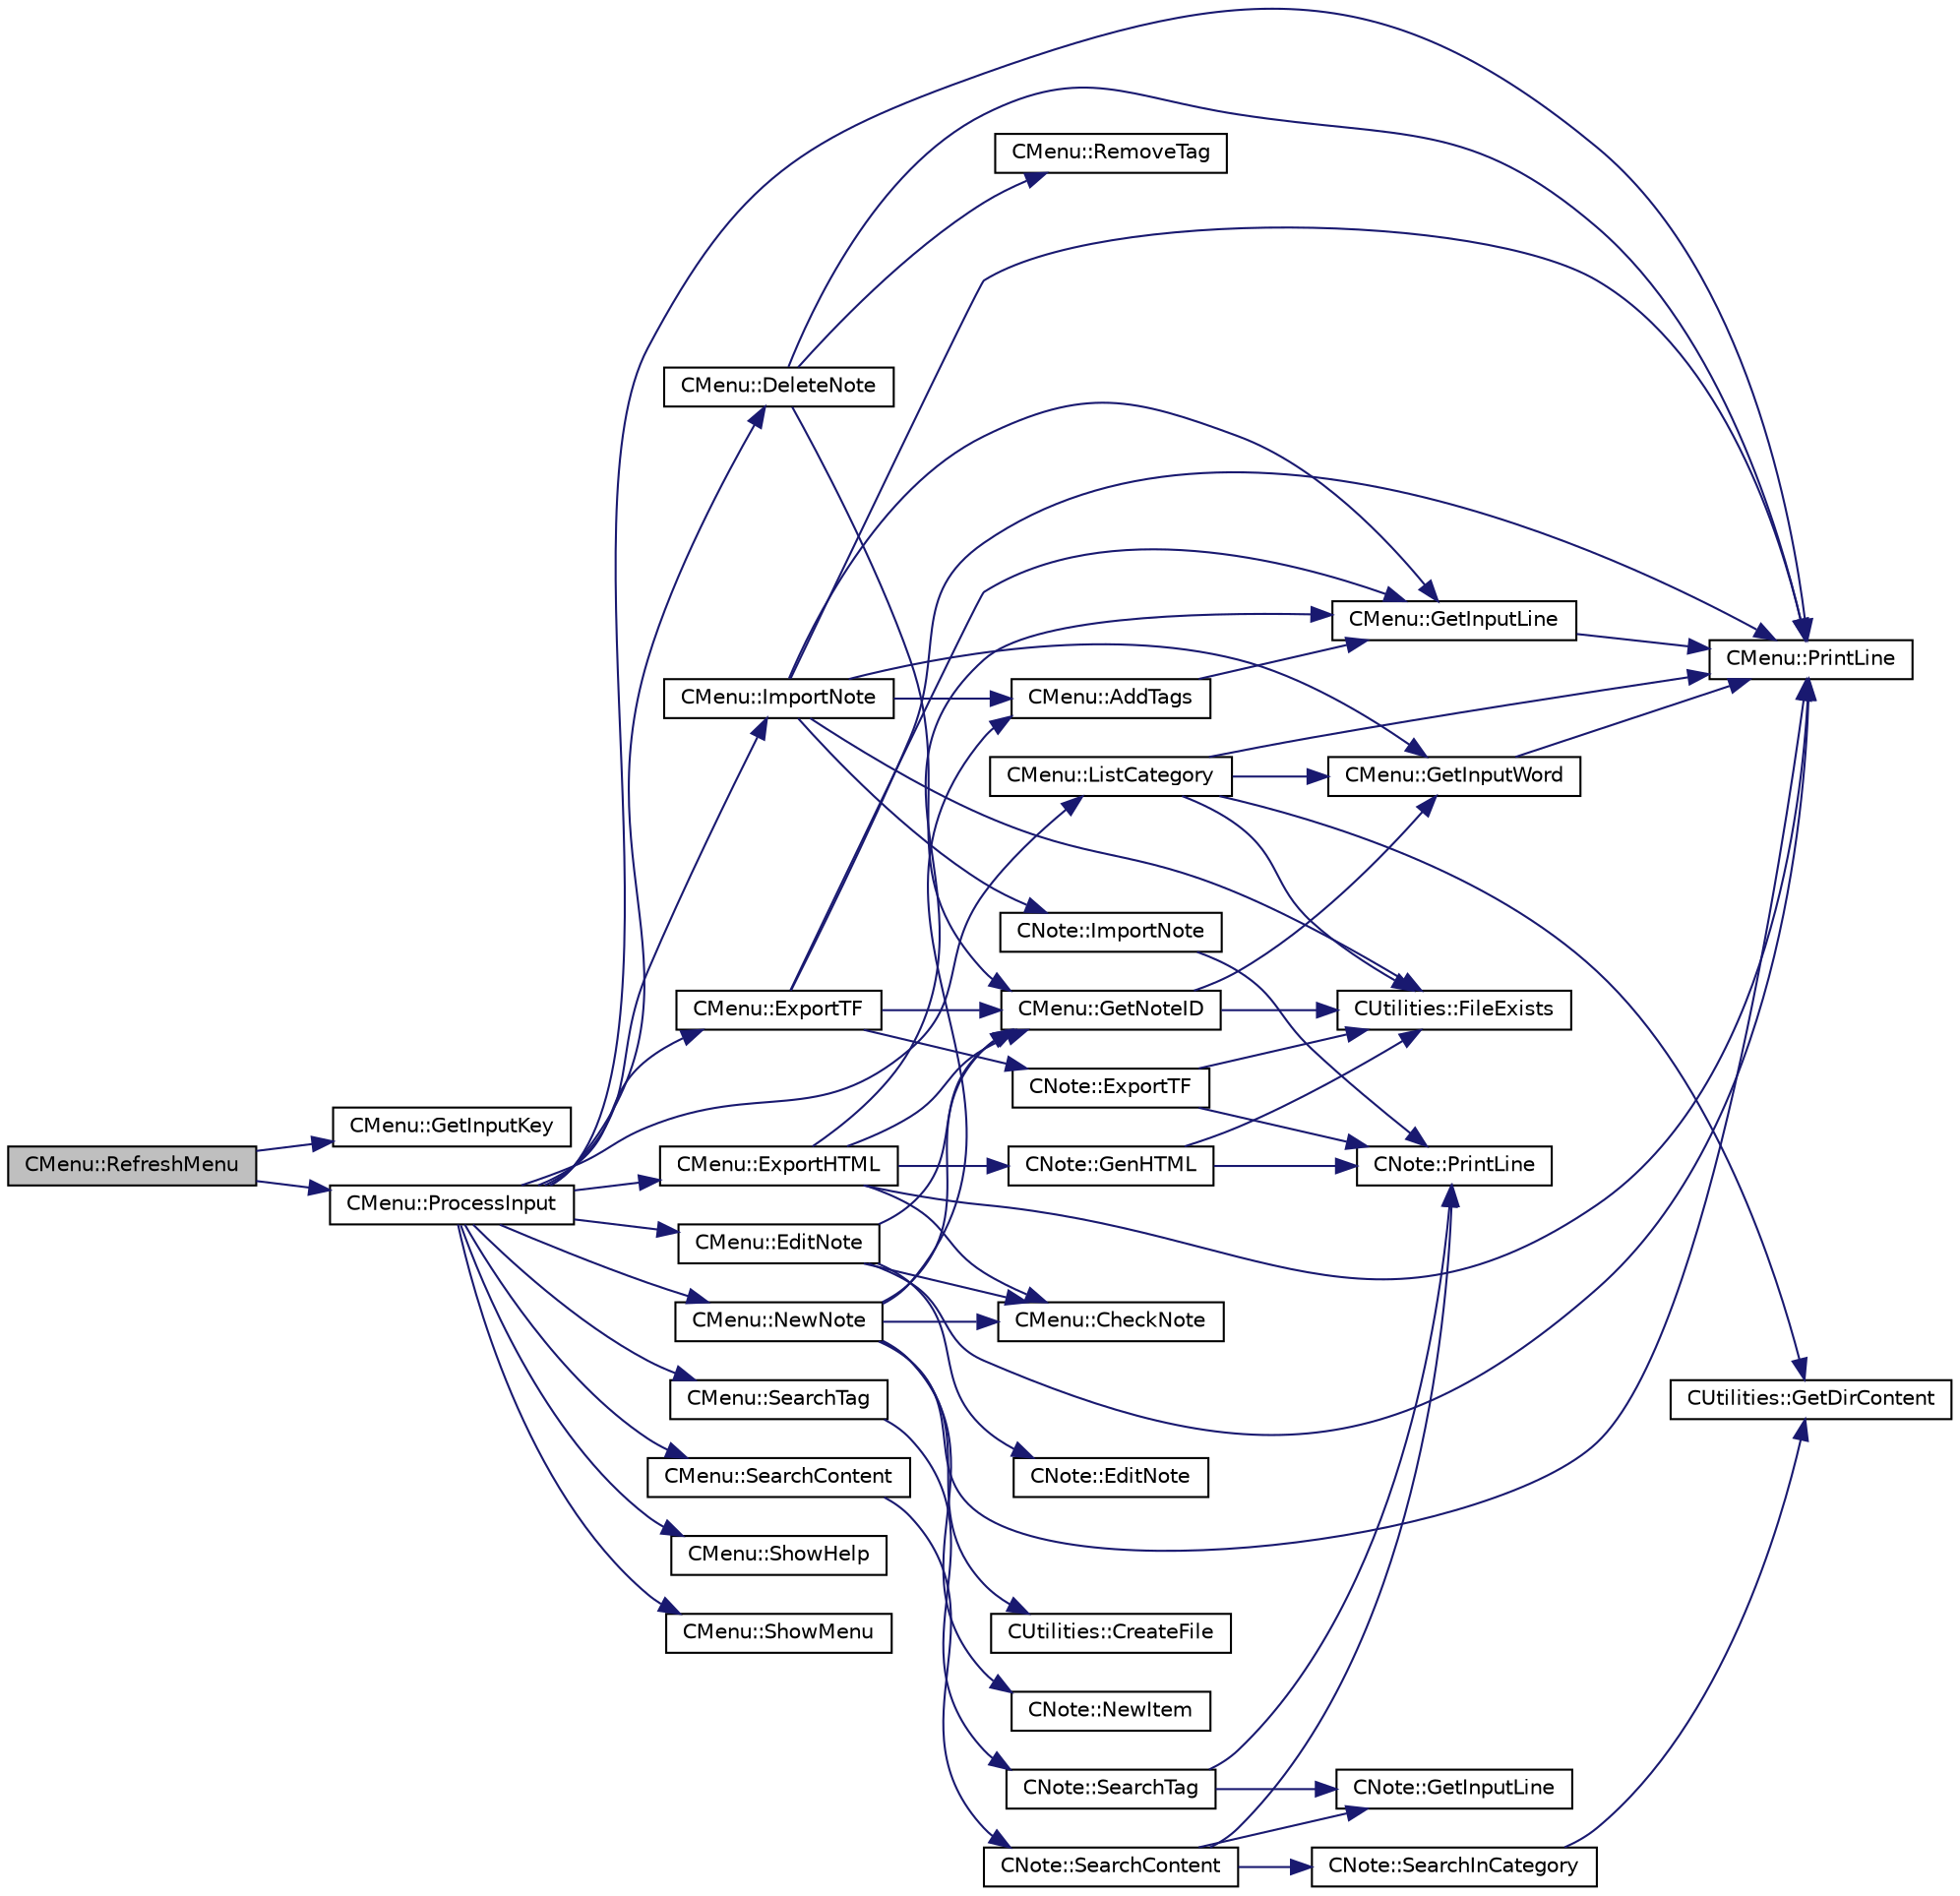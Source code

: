 digraph "CMenu::RefreshMenu"
{
 // LATEX_PDF_SIZE
  edge [fontname="Helvetica",fontsize="10",labelfontname="Helvetica",labelfontsize="10"];
  node [fontname="Helvetica",fontsize="10",shape=record];
  rankdir="LR";
  Node1 [label="CMenu::RefreshMenu",height=0.2,width=0.4,color="black", fillcolor="grey75", style="filled", fontcolor="black",tooltip="Does the menu refresing after each keypress and decides what to do."];
  Node1 -> Node2 [color="midnightblue",fontsize="10",style="solid",fontname="Helvetica"];
  Node2 [label="CMenu::GetInputKey",height=0.2,width=0.4,color="black", fillcolor="white", style="filled",URL="$classCMenu.html#affb834a2be89bde1c79649e39e461f7d",tooltip="Reads users input from stdin (one key)."];
  Node1 -> Node3 [color="midnightblue",fontsize="10",style="solid",fontname="Helvetica"];
  Node3 [label="CMenu::ProcessInput",height=0.2,width=0.4,color="black", fillcolor="white", style="filled",URL="$classCMenu.html#af08a860a6c7e43ba30ec7d2eef045d81",tooltip="Decides what to do accoarding to input char."];
  Node3 -> Node4 [color="midnightblue",fontsize="10",style="solid",fontname="Helvetica"];
  Node4 [label="CMenu::DeleteNote",height=0.2,width=0.4,color="black", fillcolor="white", style="filled",URL="$classCMenu.html#a51faa3879c71d886ce7b13f9191dbe28",tooltip="After identifying a note attempts to delete it."];
  Node4 -> Node5 [color="midnightblue",fontsize="10",style="solid",fontname="Helvetica"];
  Node5 [label="CMenu::GetNoteID",height=0.2,width=0.4,color="black", fillcolor="white", style="filled",URL="$classCMenu.html#a6b2f7aca8de9f375f64d889c7468dee8",tooltip="Asks for category and note name. Check if only right characters were input. Checks if category and na..."];
  Node5 -> Node6 [color="midnightblue",fontsize="10",style="solid",fontname="Helvetica"];
  Node6 [label="CUtilities::FileExists",height=0.2,width=0.4,color="black", fillcolor="white", style="filled",URL="$classCUtilities.html#a63f40487b633db992dfcb6e087d6a8d5",tooltip="Checks if a file (for example a note) exists."];
  Node5 -> Node7 [color="midnightblue",fontsize="10",style="solid",fontname="Helvetica"];
  Node7 [label="CMenu::GetInputWord",height=0.2,width=0.4,color="black", fillcolor="white", style="filled",URL="$classCMenu.html#a60d2e9eb6c1af0f20e68c5810dec6bea",tooltip="Prints a message and then waits until newline. Only alfanumeral char are allowed and must be one word..."];
  Node7 -> Node8 [color="midnightblue",fontsize="10",style="solid",fontname="Helvetica"];
  Node8 [label="CMenu::PrintLine",height=0.2,width=0.4,color="black", fillcolor="white", style="filled",URL="$classCMenu.html#af4b786b21df464cd12087782f7a552e3",tooltip="Prints the line in argument to stdout."];
  Node4 -> Node8 [color="midnightblue",fontsize="10",style="solid",fontname="Helvetica"];
  Node4 -> Node9 [color="midnightblue",fontsize="10",style="solid",fontname="Helvetica"];
  Node9 [label="CMenu::RemoveTag",height=0.2,width=0.4,color="black", fillcolor="white", style="filled",URL="$classCMenu.html#a32ac2cd3f38b702d1536b054f687295d",tooltip="Removes a line in dev_tags file."];
  Node3 -> Node10 [color="midnightblue",fontsize="10",style="solid",fontname="Helvetica"];
  Node10 [label="CMenu::EditNote",height=0.2,width=0.4,color="black", fillcolor="white", style="filled",URL="$classCMenu.html#a178c45ee756543d4a69d1cb1406c2a37",tooltip="Calls function on class CNote and starts editig a note of a type."];
  Node10 -> Node11 [color="midnightblue",fontsize="10",style="solid",fontname="Helvetica"];
  Node11 [label="CMenu::CheckNote",height=0.2,width=0.4,color="black", fillcolor="white", style="filled",URL="$classCMenu.html#ac4952223c6fe586190118434bad4e6f2",tooltip="Checks what category of note is in struct note_id and returns ptr to object of the right note categor..."];
  Node10 -> Node12 [color="midnightblue",fontsize="10",style="solid",fontname="Helvetica"];
  Node12 [label="CNote::EditNote",height=0.2,width=0.4,color="black", fillcolor="white", style="filled",URL="$classCNote.html#ab70b3b415e501752098cf8b95c5a2870",tooltip="Edits note of its type."];
  Node10 -> Node5 [color="midnightblue",fontsize="10",style="solid",fontname="Helvetica"];
  Node10 -> Node8 [color="midnightblue",fontsize="10",style="solid",fontname="Helvetica"];
  Node3 -> Node13 [color="midnightblue",fontsize="10",style="solid",fontname="Helvetica"];
  Node13 [label="CMenu::ExportHTML",height=0.2,width=0.4,color="black", fillcolor="white", style="filled",URL="$classCMenu.html#aaa1356a17eda88ad04d9c46557ccda3b",tooltip="Reads note category and name and then calls method on CNote and exoports the note as a text file."];
  Node13 -> Node11 [color="midnightblue",fontsize="10",style="solid",fontname="Helvetica"];
  Node13 -> Node14 [color="midnightblue",fontsize="10",style="solid",fontname="Helvetica"];
  Node14 [label="CNote::GenHTML",height=0.2,width=0.4,color="black", fillcolor="white", style="filled",URL="$classCNote.html#a6356581c95b7d64db653d762c3fb130a",tooltip="Reads a note and saves it a an HTML File in the right format."];
  Node14 -> Node6 [color="midnightblue",fontsize="10",style="solid",fontname="Helvetica"];
  Node14 -> Node15 [color="midnightblue",fontsize="10",style="solid",fontname="Helvetica"];
  Node15 [label="CNote::PrintLine",height=0.2,width=0.4,color="black", fillcolor="white", style="filled",URL="$classCNote.html#a3f4ada896501a9c6889104322dd20b4b",tooltip="Prints a line to stdout from the argument string."];
  Node13 -> Node16 [color="midnightblue",fontsize="10",style="solid",fontname="Helvetica"];
  Node16 [label="CMenu::GetInputLine",height=0.2,width=0.4,color="black", fillcolor="white", style="filled",URL="$classCMenu.html#a5e94130334b846986299cfe8d773dfcb",tooltip="Prints out a message and reads until newline. Returns read string."];
  Node16 -> Node8 [color="midnightblue",fontsize="10",style="solid",fontname="Helvetica"];
  Node13 -> Node5 [color="midnightblue",fontsize="10",style="solid",fontname="Helvetica"];
  Node13 -> Node8 [color="midnightblue",fontsize="10",style="solid",fontname="Helvetica"];
  Node3 -> Node17 [color="midnightblue",fontsize="10",style="solid",fontname="Helvetica"];
  Node17 [label="CMenu::ExportTF",height=0.2,width=0.4,color="black", fillcolor="white", style="filled",URL="$classCMenu.html#a28d742d0b8ad4d4bbd5a6c3fe0c5d12b",tooltip="Reads note's path. Calls method on CNote and attempts to import a note as of std category."];
  Node17 -> Node18 [color="midnightblue",fontsize="10",style="solid",fontname="Helvetica"];
  Node18 [label="CNote::ExportTF",height=0.2,width=0.4,color="black", fillcolor="white", style="filled",URL="$classCNote.html#a4cadb84390a3cd886eec988e6d96c7d4",tooltip="Copies a note content into a new text file."];
  Node18 -> Node6 [color="midnightblue",fontsize="10",style="solid",fontname="Helvetica"];
  Node18 -> Node15 [color="midnightblue",fontsize="10",style="solid",fontname="Helvetica"];
  Node17 -> Node16 [color="midnightblue",fontsize="10",style="solid",fontname="Helvetica"];
  Node17 -> Node5 [color="midnightblue",fontsize="10",style="solid",fontname="Helvetica"];
  Node17 -> Node8 [color="midnightblue",fontsize="10",style="solid",fontname="Helvetica"];
  Node3 -> Node19 [color="midnightblue",fontsize="10",style="solid",fontname="Helvetica"];
  Node19 [label="CMenu::ImportNote",height=0.2,width=0.4,color="black", fillcolor="white", style="filled",URL="$classCMenu.html#adf9fed559b19cd0ae76a395e67e405c9",tooltip="Calls method on CNote and imports a text note after getting it name from the user."];
  Node19 -> Node20 [color="midnightblue",fontsize="10",style="solid",fontname="Helvetica"];
  Node20 [label="CMenu::AddTags",height=0.2,width=0.4,color="black", fillcolor="white", style="filled",URL="$classCMenu.html#a9719c88900c130cc7f071d261c089bdb",tooltip="Reads a string from the user and the puts it into dev_tags file."];
  Node20 -> Node16 [color="midnightblue",fontsize="10",style="solid",fontname="Helvetica"];
  Node19 -> Node6 [color="midnightblue",fontsize="10",style="solid",fontname="Helvetica"];
  Node19 -> Node16 [color="midnightblue",fontsize="10",style="solid",fontname="Helvetica"];
  Node19 -> Node7 [color="midnightblue",fontsize="10",style="solid",fontname="Helvetica"];
  Node19 -> Node21 [color="midnightblue",fontsize="10",style="solid",fontname="Helvetica"];
  Node21 [label="CNote::ImportNote",height=0.2,width=0.4,color="black", fillcolor="white", style="filled",URL="$classCNote.html#af3015a8780f55a8712253695ef11cb34",tooltip="Attempts to read a text file and if possible copies it into a note file and saves it."];
  Node21 -> Node15 [color="midnightblue",fontsize="10",style="solid",fontname="Helvetica"];
  Node19 -> Node8 [color="midnightblue",fontsize="10",style="solid",fontname="Helvetica"];
  Node3 -> Node22 [color="midnightblue",fontsize="10",style="solid",fontname="Helvetica"];
  Node22 [label="CMenu::ListCategory",height=0.2,width=0.4,color="black", fillcolor="white", style="filled",URL="$classCMenu.html#ad280f61d1770ebb3c51c3304a73ce03e",tooltip="After reading category name, lists all notes in a category."];
  Node22 -> Node6 [color="midnightblue",fontsize="10",style="solid",fontname="Helvetica"];
  Node22 -> Node23 [color="midnightblue",fontsize="10",style="solid",fontname="Helvetica"];
  Node23 [label="CUtilities::GetDirContent",height=0.2,width=0.4,color="black", fillcolor="white", style="filled",URL="$classCUtilities.html#a98a3394596f433a7bed6bc572dfb7071",tooltip="Iterates through all files in a folder and then returns those filenames."];
  Node22 -> Node7 [color="midnightblue",fontsize="10",style="solid",fontname="Helvetica"];
  Node22 -> Node8 [color="midnightblue",fontsize="10",style="solid",fontname="Helvetica"];
  Node3 -> Node24 [color="midnightblue",fontsize="10",style="solid",fontname="Helvetica"];
  Node24 [label="CMenu::NewNote",height=0.2,width=0.4,color="black", fillcolor="white", style="filled",URL="$classCMenu.html#ac453997a9ac128d7e0f8543d727f9450",tooltip="Calls function on class CNote and creates a note that suits circumstances."];
  Node24 -> Node20 [color="midnightblue",fontsize="10",style="solid",fontname="Helvetica"];
  Node24 -> Node11 [color="midnightblue",fontsize="10",style="solid",fontname="Helvetica"];
  Node24 -> Node25 [color="midnightblue",fontsize="10",style="solid",fontname="Helvetica"];
  Node25 [label="CUtilities::CreateFile",height=0.2,width=0.4,color="black", fillcolor="white", style="filled",URL="$classCUtilities.html#ac921a6c5df9ee4ee52b1ff78e4cdb7ee",tooltip="Creates an empty file on the given path."];
  Node24 -> Node5 [color="midnightblue",fontsize="10",style="solid",fontname="Helvetica"];
  Node24 -> Node26 [color="midnightblue",fontsize="10",style="solid",fontname="Helvetica"];
  Node26 [label="CNote::NewItem",height=0.2,width=0.4,color="black", fillcolor="white", style="filled",URL="$classCNote.html#a23cd2875f004dda19febec6356797704",tooltip="Creates new note of its type."];
  Node24 -> Node8 [color="midnightblue",fontsize="10",style="solid",fontname="Helvetica"];
  Node3 -> Node8 [color="midnightblue",fontsize="10",style="solid",fontname="Helvetica"];
  Node3 -> Node27 [color="midnightblue",fontsize="10",style="solid",fontname="Helvetica"];
  Node27 [label="CMenu::SearchContent",height=0.2,width=0.4,color="black", fillcolor="white", style="filled",URL="$classCMenu.html#adaadb89c257038817ff7b2944d91e14b",tooltip="Reads searched string and then goes throught all notes and searches for matches. Prints result."];
  Node27 -> Node28 [color="midnightblue",fontsize="10",style="solid",fontname="Helvetica"];
  Node28 [label="CNote::SearchContent",height=0.2,width=0.4,color="black", fillcolor="white", style="filled",URL="$classCNote.html#a76e5bcdb472b126fa9c785e468955491",tooltip="Reads what you are searching for. Searches throught all files and retruns all matches."];
  Node28 -> Node29 [color="midnightblue",fontsize="10",style="solid",fontname="Helvetica"];
  Node29 [label="CNote::GetInputLine",height=0.2,width=0.4,color="black", fillcolor="white", style="filled",URL="$classCNote.html#a503cdc32ab502847c764e194bf53ee6d",tooltip="Reads a line from stdin and returns it."];
  Node28 -> Node15 [color="midnightblue",fontsize="10",style="solid",fontname="Helvetica"];
  Node28 -> Node30 [color="midnightblue",fontsize="10",style="solid",fontname="Helvetica"];
  Node30 [label="CNote::SearchInCategory",height=0.2,width=0.4,color="black", fillcolor="white", style="filled",URL="$classCNote.html#aca942b775a482305d58184fe99900595",tooltip="Searches throught a category of notes that is being specified in arguments and searches for math of '..."];
  Node30 -> Node23 [color="midnightblue",fontsize="10",style="solid",fontname="Helvetica"];
  Node3 -> Node31 [color="midnightblue",fontsize="10",style="solid",fontname="Helvetica"];
  Node31 [label="CMenu::SearchTag",height=0.2,width=0.4,color="black", fillcolor="white", style="filled",URL="$classCMenu.html#a318e267770edcec27d13f7795b8b2b01",tooltip="After reading the tag goes through dev_tags file and attpemts to find matches. Prints out the result."];
  Node31 -> Node32 [color="midnightblue",fontsize="10",style="solid",fontname="Helvetica"];
  Node32 [label="CNote::SearchTag",height=0.2,width=0.4,color="black", fillcolor="white", style="filled",URL="$classCNote.html#a3f49a0c00d1e7773705ebc5d7ab59fee",tooltip="Searches through tag_dev file and attempts to find a category and note match."];
  Node32 -> Node29 [color="midnightblue",fontsize="10",style="solid",fontname="Helvetica"];
  Node32 -> Node15 [color="midnightblue",fontsize="10",style="solid",fontname="Helvetica"];
  Node3 -> Node33 [color="midnightblue",fontsize="10",style="solid",fontname="Helvetica"];
  Node33 [label="CMenu::ShowHelp",height=0.2,width=0.4,color="black", fillcolor="white", style="filled",URL="$classCMenu.html#af3e46471f4c98ef24b5dc450dd0b4415",tooltip="Prints out help to stdout."];
  Node3 -> Node34 [color="midnightblue",fontsize="10",style="solid",fontname="Helvetica"];
  Node34 [label="CMenu::ShowMenu",height=0.2,width=0.4,color="black", fillcolor="white", style="filled",URL="$classCMenu.html#af7b86548a685a5036f1a8f5b7fb67570",tooltip="Prints the menu options to stdout."];
}
